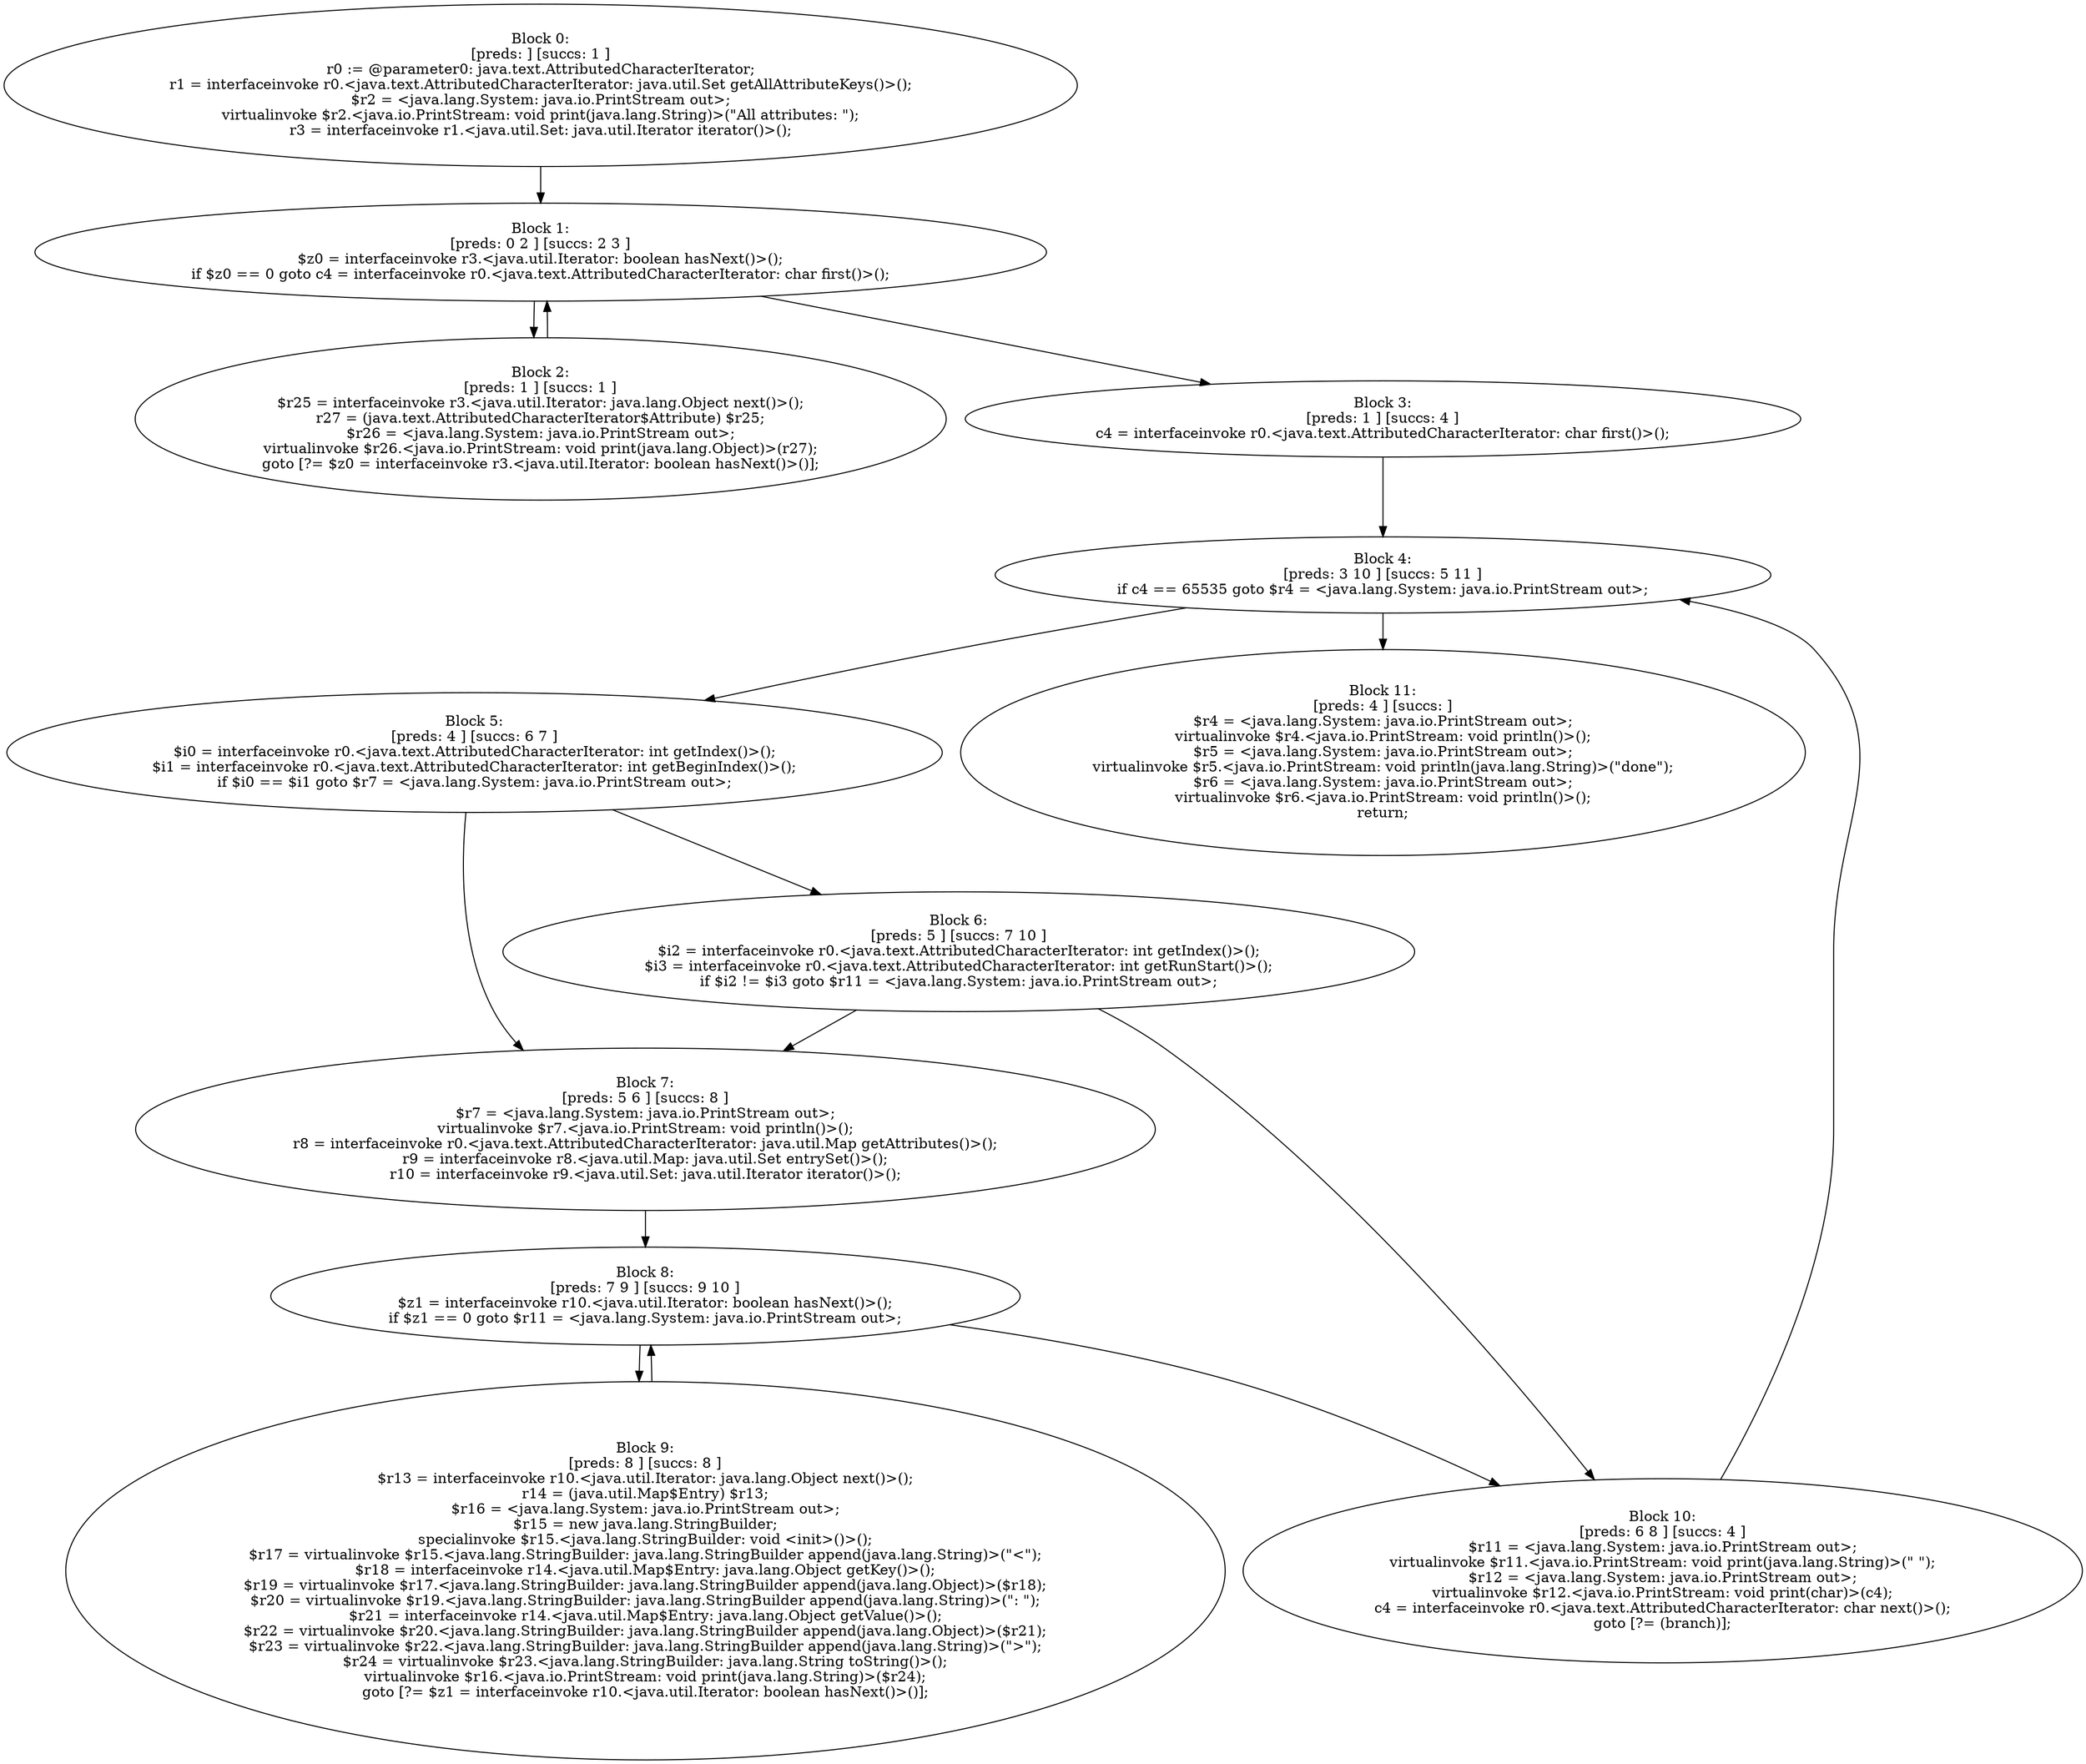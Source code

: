 digraph "unitGraph" {
    "Block 0:
[preds: ] [succs: 1 ]
r0 := @parameter0: java.text.AttributedCharacterIterator;
r1 = interfaceinvoke r0.<java.text.AttributedCharacterIterator: java.util.Set getAllAttributeKeys()>();
$r2 = <java.lang.System: java.io.PrintStream out>;
virtualinvoke $r2.<java.io.PrintStream: void print(java.lang.String)>(\"All attributes: \");
r3 = interfaceinvoke r1.<java.util.Set: java.util.Iterator iterator()>();
"
    "Block 1:
[preds: 0 2 ] [succs: 2 3 ]
$z0 = interfaceinvoke r3.<java.util.Iterator: boolean hasNext()>();
if $z0 == 0 goto c4 = interfaceinvoke r0.<java.text.AttributedCharacterIterator: char first()>();
"
    "Block 2:
[preds: 1 ] [succs: 1 ]
$r25 = interfaceinvoke r3.<java.util.Iterator: java.lang.Object next()>();
r27 = (java.text.AttributedCharacterIterator$Attribute) $r25;
$r26 = <java.lang.System: java.io.PrintStream out>;
virtualinvoke $r26.<java.io.PrintStream: void print(java.lang.Object)>(r27);
goto [?= $z0 = interfaceinvoke r3.<java.util.Iterator: boolean hasNext()>()];
"
    "Block 3:
[preds: 1 ] [succs: 4 ]
c4 = interfaceinvoke r0.<java.text.AttributedCharacterIterator: char first()>();
"
    "Block 4:
[preds: 3 10 ] [succs: 5 11 ]
if c4 == 65535 goto $r4 = <java.lang.System: java.io.PrintStream out>;
"
    "Block 5:
[preds: 4 ] [succs: 6 7 ]
$i0 = interfaceinvoke r0.<java.text.AttributedCharacterIterator: int getIndex()>();
$i1 = interfaceinvoke r0.<java.text.AttributedCharacterIterator: int getBeginIndex()>();
if $i0 == $i1 goto $r7 = <java.lang.System: java.io.PrintStream out>;
"
    "Block 6:
[preds: 5 ] [succs: 7 10 ]
$i2 = interfaceinvoke r0.<java.text.AttributedCharacterIterator: int getIndex()>();
$i3 = interfaceinvoke r0.<java.text.AttributedCharacterIterator: int getRunStart()>();
if $i2 != $i3 goto $r11 = <java.lang.System: java.io.PrintStream out>;
"
    "Block 7:
[preds: 5 6 ] [succs: 8 ]
$r7 = <java.lang.System: java.io.PrintStream out>;
virtualinvoke $r7.<java.io.PrintStream: void println()>();
r8 = interfaceinvoke r0.<java.text.AttributedCharacterIterator: java.util.Map getAttributes()>();
r9 = interfaceinvoke r8.<java.util.Map: java.util.Set entrySet()>();
r10 = interfaceinvoke r9.<java.util.Set: java.util.Iterator iterator()>();
"
    "Block 8:
[preds: 7 9 ] [succs: 9 10 ]
$z1 = interfaceinvoke r10.<java.util.Iterator: boolean hasNext()>();
if $z1 == 0 goto $r11 = <java.lang.System: java.io.PrintStream out>;
"
    "Block 9:
[preds: 8 ] [succs: 8 ]
$r13 = interfaceinvoke r10.<java.util.Iterator: java.lang.Object next()>();
r14 = (java.util.Map$Entry) $r13;
$r16 = <java.lang.System: java.io.PrintStream out>;
$r15 = new java.lang.StringBuilder;
specialinvoke $r15.<java.lang.StringBuilder: void <init>()>();
$r17 = virtualinvoke $r15.<java.lang.StringBuilder: java.lang.StringBuilder append(java.lang.String)>(\"<\");
$r18 = interfaceinvoke r14.<java.util.Map$Entry: java.lang.Object getKey()>();
$r19 = virtualinvoke $r17.<java.lang.StringBuilder: java.lang.StringBuilder append(java.lang.Object)>($r18);
$r20 = virtualinvoke $r19.<java.lang.StringBuilder: java.lang.StringBuilder append(java.lang.String)>(\": \");
$r21 = interfaceinvoke r14.<java.util.Map$Entry: java.lang.Object getValue()>();
$r22 = virtualinvoke $r20.<java.lang.StringBuilder: java.lang.StringBuilder append(java.lang.Object)>($r21);
$r23 = virtualinvoke $r22.<java.lang.StringBuilder: java.lang.StringBuilder append(java.lang.String)>(\">\");
$r24 = virtualinvoke $r23.<java.lang.StringBuilder: java.lang.String toString()>();
virtualinvoke $r16.<java.io.PrintStream: void print(java.lang.String)>($r24);
goto [?= $z1 = interfaceinvoke r10.<java.util.Iterator: boolean hasNext()>()];
"
    "Block 10:
[preds: 6 8 ] [succs: 4 ]
$r11 = <java.lang.System: java.io.PrintStream out>;
virtualinvoke $r11.<java.io.PrintStream: void print(java.lang.String)>(\" \");
$r12 = <java.lang.System: java.io.PrintStream out>;
virtualinvoke $r12.<java.io.PrintStream: void print(char)>(c4);
c4 = interfaceinvoke r0.<java.text.AttributedCharacterIterator: char next()>();
goto [?= (branch)];
"
    "Block 11:
[preds: 4 ] [succs: ]
$r4 = <java.lang.System: java.io.PrintStream out>;
virtualinvoke $r4.<java.io.PrintStream: void println()>();
$r5 = <java.lang.System: java.io.PrintStream out>;
virtualinvoke $r5.<java.io.PrintStream: void println(java.lang.String)>(\"done\");
$r6 = <java.lang.System: java.io.PrintStream out>;
virtualinvoke $r6.<java.io.PrintStream: void println()>();
return;
"
    "Block 0:
[preds: ] [succs: 1 ]
r0 := @parameter0: java.text.AttributedCharacterIterator;
r1 = interfaceinvoke r0.<java.text.AttributedCharacterIterator: java.util.Set getAllAttributeKeys()>();
$r2 = <java.lang.System: java.io.PrintStream out>;
virtualinvoke $r2.<java.io.PrintStream: void print(java.lang.String)>(\"All attributes: \");
r3 = interfaceinvoke r1.<java.util.Set: java.util.Iterator iterator()>();
"->"Block 1:
[preds: 0 2 ] [succs: 2 3 ]
$z0 = interfaceinvoke r3.<java.util.Iterator: boolean hasNext()>();
if $z0 == 0 goto c4 = interfaceinvoke r0.<java.text.AttributedCharacterIterator: char first()>();
";
    "Block 1:
[preds: 0 2 ] [succs: 2 3 ]
$z0 = interfaceinvoke r3.<java.util.Iterator: boolean hasNext()>();
if $z0 == 0 goto c4 = interfaceinvoke r0.<java.text.AttributedCharacterIterator: char first()>();
"->"Block 2:
[preds: 1 ] [succs: 1 ]
$r25 = interfaceinvoke r3.<java.util.Iterator: java.lang.Object next()>();
r27 = (java.text.AttributedCharacterIterator$Attribute) $r25;
$r26 = <java.lang.System: java.io.PrintStream out>;
virtualinvoke $r26.<java.io.PrintStream: void print(java.lang.Object)>(r27);
goto [?= $z0 = interfaceinvoke r3.<java.util.Iterator: boolean hasNext()>()];
";
    "Block 1:
[preds: 0 2 ] [succs: 2 3 ]
$z0 = interfaceinvoke r3.<java.util.Iterator: boolean hasNext()>();
if $z0 == 0 goto c4 = interfaceinvoke r0.<java.text.AttributedCharacterIterator: char first()>();
"->"Block 3:
[preds: 1 ] [succs: 4 ]
c4 = interfaceinvoke r0.<java.text.AttributedCharacterIterator: char first()>();
";
    "Block 2:
[preds: 1 ] [succs: 1 ]
$r25 = interfaceinvoke r3.<java.util.Iterator: java.lang.Object next()>();
r27 = (java.text.AttributedCharacterIterator$Attribute) $r25;
$r26 = <java.lang.System: java.io.PrintStream out>;
virtualinvoke $r26.<java.io.PrintStream: void print(java.lang.Object)>(r27);
goto [?= $z0 = interfaceinvoke r3.<java.util.Iterator: boolean hasNext()>()];
"->"Block 1:
[preds: 0 2 ] [succs: 2 3 ]
$z0 = interfaceinvoke r3.<java.util.Iterator: boolean hasNext()>();
if $z0 == 0 goto c4 = interfaceinvoke r0.<java.text.AttributedCharacterIterator: char first()>();
";
    "Block 3:
[preds: 1 ] [succs: 4 ]
c4 = interfaceinvoke r0.<java.text.AttributedCharacterIterator: char first()>();
"->"Block 4:
[preds: 3 10 ] [succs: 5 11 ]
if c4 == 65535 goto $r4 = <java.lang.System: java.io.PrintStream out>;
";
    "Block 4:
[preds: 3 10 ] [succs: 5 11 ]
if c4 == 65535 goto $r4 = <java.lang.System: java.io.PrintStream out>;
"->"Block 5:
[preds: 4 ] [succs: 6 7 ]
$i0 = interfaceinvoke r0.<java.text.AttributedCharacterIterator: int getIndex()>();
$i1 = interfaceinvoke r0.<java.text.AttributedCharacterIterator: int getBeginIndex()>();
if $i0 == $i1 goto $r7 = <java.lang.System: java.io.PrintStream out>;
";
    "Block 4:
[preds: 3 10 ] [succs: 5 11 ]
if c4 == 65535 goto $r4 = <java.lang.System: java.io.PrintStream out>;
"->"Block 11:
[preds: 4 ] [succs: ]
$r4 = <java.lang.System: java.io.PrintStream out>;
virtualinvoke $r4.<java.io.PrintStream: void println()>();
$r5 = <java.lang.System: java.io.PrintStream out>;
virtualinvoke $r5.<java.io.PrintStream: void println(java.lang.String)>(\"done\");
$r6 = <java.lang.System: java.io.PrintStream out>;
virtualinvoke $r6.<java.io.PrintStream: void println()>();
return;
";
    "Block 5:
[preds: 4 ] [succs: 6 7 ]
$i0 = interfaceinvoke r0.<java.text.AttributedCharacterIterator: int getIndex()>();
$i1 = interfaceinvoke r0.<java.text.AttributedCharacterIterator: int getBeginIndex()>();
if $i0 == $i1 goto $r7 = <java.lang.System: java.io.PrintStream out>;
"->"Block 6:
[preds: 5 ] [succs: 7 10 ]
$i2 = interfaceinvoke r0.<java.text.AttributedCharacterIterator: int getIndex()>();
$i3 = interfaceinvoke r0.<java.text.AttributedCharacterIterator: int getRunStart()>();
if $i2 != $i3 goto $r11 = <java.lang.System: java.io.PrintStream out>;
";
    "Block 5:
[preds: 4 ] [succs: 6 7 ]
$i0 = interfaceinvoke r0.<java.text.AttributedCharacterIterator: int getIndex()>();
$i1 = interfaceinvoke r0.<java.text.AttributedCharacterIterator: int getBeginIndex()>();
if $i0 == $i1 goto $r7 = <java.lang.System: java.io.PrintStream out>;
"->"Block 7:
[preds: 5 6 ] [succs: 8 ]
$r7 = <java.lang.System: java.io.PrintStream out>;
virtualinvoke $r7.<java.io.PrintStream: void println()>();
r8 = interfaceinvoke r0.<java.text.AttributedCharacterIterator: java.util.Map getAttributes()>();
r9 = interfaceinvoke r8.<java.util.Map: java.util.Set entrySet()>();
r10 = interfaceinvoke r9.<java.util.Set: java.util.Iterator iterator()>();
";
    "Block 6:
[preds: 5 ] [succs: 7 10 ]
$i2 = interfaceinvoke r0.<java.text.AttributedCharacterIterator: int getIndex()>();
$i3 = interfaceinvoke r0.<java.text.AttributedCharacterIterator: int getRunStart()>();
if $i2 != $i3 goto $r11 = <java.lang.System: java.io.PrintStream out>;
"->"Block 7:
[preds: 5 6 ] [succs: 8 ]
$r7 = <java.lang.System: java.io.PrintStream out>;
virtualinvoke $r7.<java.io.PrintStream: void println()>();
r8 = interfaceinvoke r0.<java.text.AttributedCharacterIterator: java.util.Map getAttributes()>();
r9 = interfaceinvoke r8.<java.util.Map: java.util.Set entrySet()>();
r10 = interfaceinvoke r9.<java.util.Set: java.util.Iterator iterator()>();
";
    "Block 6:
[preds: 5 ] [succs: 7 10 ]
$i2 = interfaceinvoke r0.<java.text.AttributedCharacterIterator: int getIndex()>();
$i3 = interfaceinvoke r0.<java.text.AttributedCharacterIterator: int getRunStart()>();
if $i2 != $i3 goto $r11 = <java.lang.System: java.io.PrintStream out>;
"->"Block 10:
[preds: 6 8 ] [succs: 4 ]
$r11 = <java.lang.System: java.io.PrintStream out>;
virtualinvoke $r11.<java.io.PrintStream: void print(java.lang.String)>(\" \");
$r12 = <java.lang.System: java.io.PrintStream out>;
virtualinvoke $r12.<java.io.PrintStream: void print(char)>(c4);
c4 = interfaceinvoke r0.<java.text.AttributedCharacterIterator: char next()>();
goto [?= (branch)];
";
    "Block 7:
[preds: 5 6 ] [succs: 8 ]
$r7 = <java.lang.System: java.io.PrintStream out>;
virtualinvoke $r7.<java.io.PrintStream: void println()>();
r8 = interfaceinvoke r0.<java.text.AttributedCharacterIterator: java.util.Map getAttributes()>();
r9 = interfaceinvoke r8.<java.util.Map: java.util.Set entrySet()>();
r10 = interfaceinvoke r9.<java.util.Set: java.util.Iterator iterator()>();
"->"Block 8:
[preds: 7 9 ] [succs: 9 10 ]
$z1 = interfaceinvoke r10.<java.util.Iterator: boolean hasNext()>();
if $z1 == 0 goto $r11 = <java.lang.System: java.io.PrintStream out>;
";
    "Block 8:
[preds: 7 9 ] [succs: 9 10 ]
$z1 = interfaceinvoke r10.<java.util.Iterator: boolean hasNext()>();
if $z1 == 0 goto $r11 = <java.lang.System: java.io.PrintStream out>;
"->"Block 9:
[preds: 8 ] [succs: 8 ]
$r13 = interfaceinvoke r10.<java.util.Iterator: java.lang.Object next()>();
r14 = (java.util.Map$Entry) $r13;
$r16 = <java.lang.System: java.io.PrintStream out>;
$r15 = new java.lang.StringBuilder;
specialinvoke $r15.<java.lang.StringBuilder: void <init>()>();
$r17 = virtualinvoke $r15.<java.lang.StringBuilder: java.lang.StringBuilder append(java.lang.String)>(\"<\");
$r18 = interfaceinvoke r14.<java.util.Map$Entry: java.lang.Object getKey()>();
$r19 = virtualinvoke $r17.<java.lang.StringBuilder: java.lang.StringBuilder append(java.lang.Object)>($r18);
$r20 = virtualinvoke $r19.<java.lang.StringBuilder: java.lang.StringBuilder append(java.lang.String)>(\": \");
$r21 = interfaceinvoke r14.<java.util.Map$Entry: java.lang.Object getValue()>();
$r22 = virtualinvoke $r20.<java.lang.StringBuilder: java.lang.StringBuilder append(java.lang.Object)>($r21);
$r23 = virtualinvoke $r22.<java.lang.StringBuilder: java.lang.StringBuilder append(java.lang.String)>(\">\");
$r24 = virtualinvoke $r23.<java.lang.StringBuilder: java.lang.String toString()>();
virtualinvoke $r16.<java.io.PrintStream: void print(java.lang.String)>($r24);
goto [?= $z1 = interfaceinvoke r10.<java.util.Iterator: boolean hasNext()>()];
";
    "Block 8:
[preds: 7 9 ] [succs: 9 10 ]
$z1 = interfaceinvoke r10.<java.util.Iterator: boolean hasNext()>();
if $z1 == 0 goto $r11 = <java.lang.System: java.io.PrintStream out>;
"->"Block 10:
[preds: 6 8 ] [succs: 4 ]
$r11 = <java.lang.System: java.io.PrintStream out>;
virtualinvoke $r11.<java.io.PrintStream: void print(java.lang.String)>(\" \");
$r12 = <java.lang.System: java.io.PrintStream out>;
virtualinvoke $r12.<java.io.PrintStream: void print(char)>(c4);
c4 = interfaceinvoke r0.<java.text.AttributedCharacterIterator: char next()>();
goto [?= (branch)];
";
    "Block 9:
[preds: 8 ] [succs: 8 ]
$r13 = interfaceinvoke r10.<java.util.Iterator: java.lang.Object next()>();
r14 = (java.util.Map$Entry) $r13;
$r16 = <java.lang.System: java.io.PrintStream out>;
$r15 = new java.lang.StringBuilder;
specialinvoke $r15.<java.lang.StringBuilder: void <init>()>();
$r17 = virtualinvoke $r15.<java.lang.StringBuilder: java.lang.StringBuilder append(java.lang.String)>(\"<\");
$r18 = interfaceinvoke r14.<java.util.Map$Entry: java.lang.Object getKey()>();
$r19 = virtualinvoke $r17.<java.lang.StringBuilder: java.lang.StringBuilder append(java.lang.Object)>($r18);
$r20 = virtualinvoke $r19.<java.lang.StringBuilder: java.lang.StringBuilder append(java.lang.String)>(\": \");
$r21 = interfaceinvoke r14.<java.util.Map$Entry: java.lang.Object getValue()>();
$r22 = virtualinvoke $r20.<java.lang.StringBuilder: java.lang.StringBuilder append(java.lang.Object)>($r21);
$r23 = virtualinvoke $r22.<java.lang.StringBuilder: java.lang.StringBuilder append(java.lang.String)>(\">\");
$r24 = virtualinvoke $r23.<java.lang.StringBuilder: java.lang.String toString()>();
virtualinvoke $r16.<java.io.PrintStream: void print(java.lang.String)>($r24);
goto [?= $z1 = interfaceinvoke r10.<java.util.Iterator: boolean hasNext()>()];
"->"Block 8:
[preds: 7 9 ] [succs: 9 10 ]
$z1 = interfaceinvoke r10.<java.util.Iterator: boolean hasNext()>();
if $z1 == 0 goto $r11 = <java.lang.System: java.io.PrintStream out>;
";
    "Block 10:
[preds: 6 8 ] [succs: 4 ]
$r11 = <java.lang.System: java.io.PrintStream out>;
virtualinvoke $r11.<java.io.PrintStream: void print(java.lang.String)>(\" \");
$r12 = <java.lang.System: java.io.PrintStream out>;
virtualinvoke $r12.<java.io.PrintStream: void print(char)>(c4);
c4 = interfaceinvoke r0.<java.text.AttributedCharacterIterator: char next()>();
goto [?= (branch)];
"->"Block 4:
[preds: 3 10 ] [succs: 5 11 ]
if c4 == 65535 goto $r4 = <java.lang.System: java.io.PrintStream out>;
";
}
